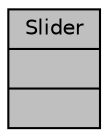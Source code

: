 digraph "Slider"
{
 // LATEX_PDF_SIZE
  bgcolor="transparent";
  edge [fontname="Helvetica",fontsize="10",labelfontname="Helvetica",labelfontsize="10"];
  node [fontname="Helvetica",fontsize="10",shape=record];
  Node1 [label="{Slider\n||}",height=0.2,width=0.4,color="black", fillcolor="grey75", style="filled", fontcolor="black",tooltip=" "];
}
